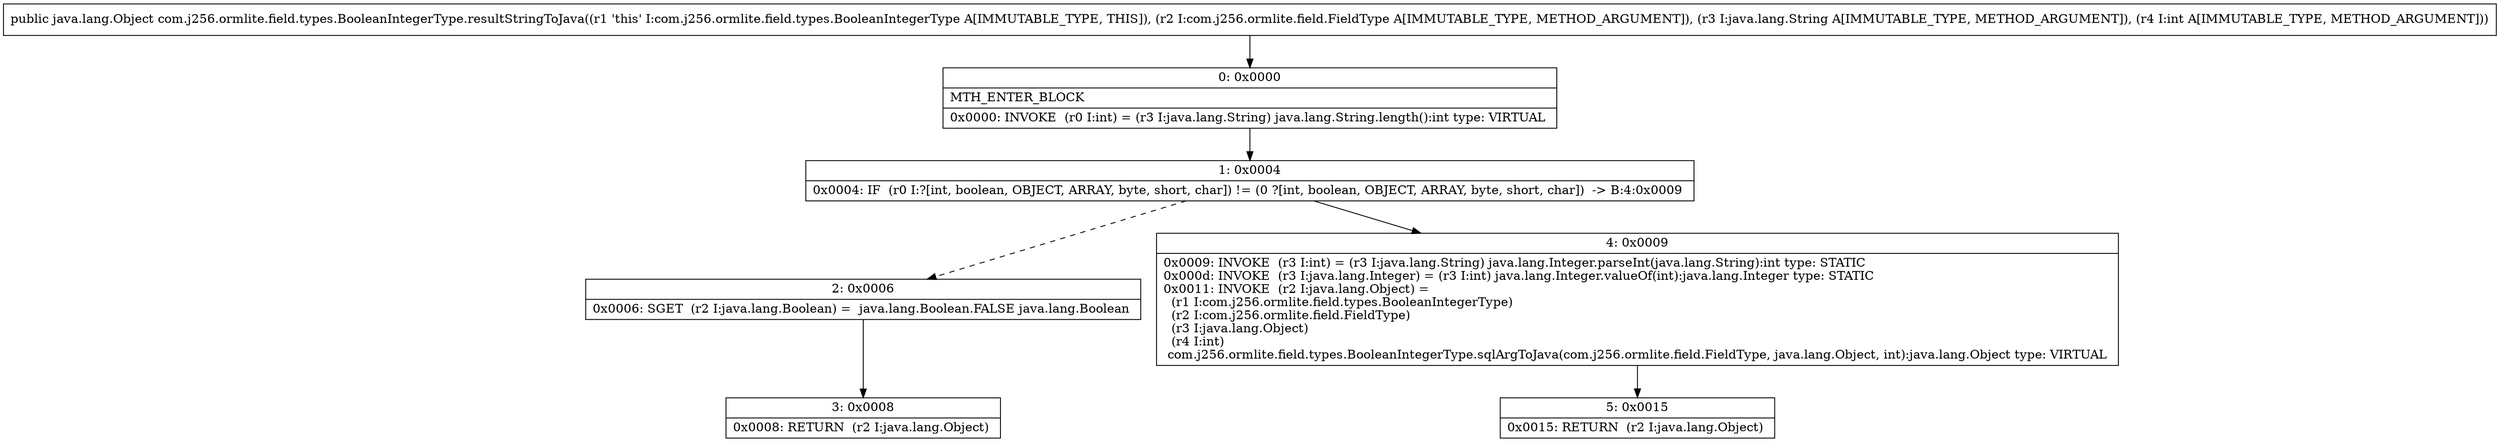 digraph "CFG forcom.j256.ormlite.field.types.BooleanIntegerType.resultStringToJava(Lcom\/j256\/ormlite\/field\/FieldType;Ljava\/lang\/String;I)Ljava\/lang\/Object;" {
Node_0 [shape=record,label="{0\:\ 0x0000|MTH_ENTER_BLOCK\l|0x0000: INVOKE  (r0 I:int) = (r3 I:java.lang.String) java.lang.String.length():int type: VIRTUAL \l}"];
Node_1 [shape=record,label="{1\:\ 0x0004|0x0004: IF  (r0 I:?[int, boolean, OBJECT, ARRAY, byte, short, char]) != (0 ?[int, boolean, OBJECT, ARRAY, byte, short, char])  \-\> B:4:0x0009 \l}"];
Node_2 [shape=record,label="{2\:\ 0x0006|0x0006: SGET  (r2 I:java.lang.Boolean) =  java.lang.Boolean.FALSE java.lang.Boolean \l}"];
Node_3 [shape=record,label="{3\:\ 0x0008|0x0008: RETURN  (r2 I:java.lang.Object) \l}"];
Node_4 [shape=record,label="{4\:\ 0x0009|0x0009: INVOKE  (r3 I:int) = (r3 I:java.lang.String) java.lang.Integer.parseInt(java.lang.String):int type: STATIC \l0x000d: INVOKE  (r3 I:java.lang.Integer) = (r3 I:int) java.lang.Integer.valueOf(int):java.lang.Integer type: STATIC \l0x0011: INVOKE  (r2 I:java.lang.Object) = \l  (r1 I:com.j256.ormlite.field.types.BooleanIntegerType)\l  (r2 I:com.j256.ormlite.field.FieldType)\l  (r3 I:java.lang.Object)\l  (r4 I:int)\l com.j256.ormlite.field.types.BooleanIntegerType.sqlArgToJava(com.j256.ormlite.field.FieldType, java.lang.Object, int):java.lang.Object type: VIRTUAL \l}"];
Node_5 [shape=record,label="{5\:\ 0x0015|0x0015: RETURN  (r2 I:java.lang.Object) \l}"];
MethodNode[shape=record,label="{public java.lang.Object com.j256.ormlite.field.types.BooleanIntegerType.resultStringToJava((r1 'this' I:com.j256.ormlite.field.types.BooleanIntegerType A[IMMUTABLE_TYPE, THIS]), (r2 I:com.j256.ormlite.field.FieldType A[IMMUTABLE_TYPE, METHOD_ARGUMENT]), (r3 I:java.lang.String A[IMMUTABLE_TYPE, METHOD_ARGUMENT]), (r4 I:int A[IMMUTABLE_TYPE, METHOD_ARGUMENT])) }"];
MethodNode -> Node_0;
Node_0 -> Node_1;
Node_1 -> Node_2[style=dashed];
Node_1 -> Node_4;
Node_2 -> Node_3;
Node_4 -> Node_5;
}

